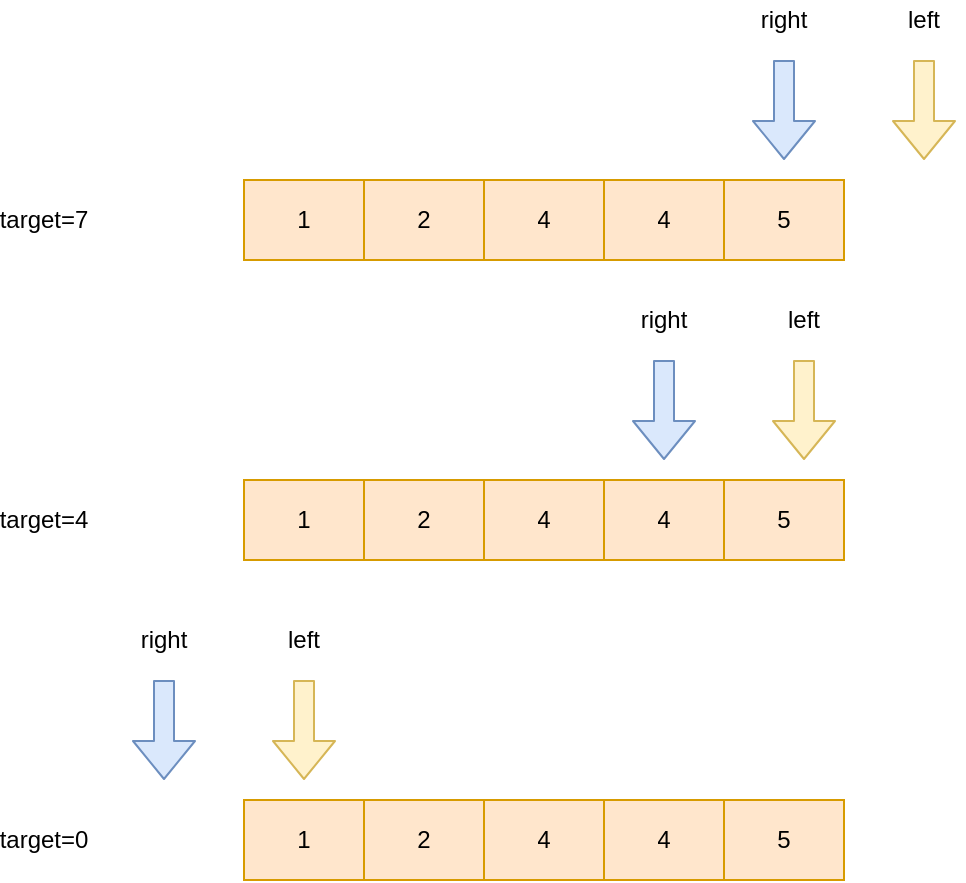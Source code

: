 <mxfile version="14.9.5" type="github">
  <diagram id="e4zInvaHFDdyZsQy2x06" name="Page-1">
    <mxGraphModel dx="946" dy="536" grid="1" gridSize="10" guides="1" tooltips="1" connect="1" arrows="1" fold="1" page="1" pageScale="1" pageWidth="827" pageHeight="1169" math="0" shadow="0">
      <root>
        <mxCell id="0" />
        <mxCell id="1" parent="0" />
        <mxCell id="KQ6-3aXwWqRGdxBWV3v9-1" value="" style="shape=table;html=1;whiteSpace=wrap;startSize=0;container=1;collapsible=0;childLayout=tableLayout;fillColor=#ffe6cc;strokeColor=#d79b00;" vertex="1" parent="1">
          <mxGeometry x="250" y="230" width="300" height="40" as="geometry" />
        </mxCell>
        <mxCell id="KQ6-3aXwWqRGdxBWV3v9-2" value="" style="shape=partialRectangle;html=1;whiteSpace=wrap;collapsible=0;dropTarget=0;pointerEvents=0;fillColor=none;top=0;left=0;bottom=0;right=0;points=[[0,0.5],[1,0.5]];portConstraint=eastwest;" vertex="1" parent="KQ6-3aXwWqRGdxBWV3v9-1">
          <mxGeometry width="300" height="40" as="geometry" />
        </mxCell>
        <mxCell id="KQ6-3aXwWqRGdxBWV3v9-3" value="1" style="shape=partialRectangle;html=1;whiteSpace=wrap;connectable=0;fillColor=none;top=0;left=0;bottom=0;right=0;overflow=hidden;" vertex="1" parent="KQ6-3aXwWqRGdxBWV3v9-2">
          <mxGeometry width="60" height="40" as="geometry" />
        </mxCell>
        <mxCell id="KQ6-3aXwWqRGdxBWV3v9-4" value="2" style="shape=partialRectangle;html=1;whiteSpace=wrap;connectable=0;fillColor=none;top=0;left=0;bottom=0;right=0;overflow=hidden;" vertex="1" parent="KQ6-3aXwWqRGdxBWV3v9-2">
          <mxGeometry x="60" width="60" height="40" as="geometry" />
        </mxCell>
        <mxCell id="KQ6-3aXwWqRGdxBWV3v9-5" value="4" style="shape=partialRectangle;html=1;whiteSpace=wrap;connectable=0;fillColor=none;top=0;left=0;bottom=0;right=0;overflow=hidden;" vertex="1" parent="KQ6-3aXwWqRGdxBWV3v9-2">
          <mxGeometry x="120" width="60" height="40" as="geometry" />
        </mxCell>
        <mxCell id="KQ6-3aXwWqRGdxBWV3v9-6" value="4" style="shape=partialRectangle;html=1;whiteSpace=wrap;connectable=0;fillColor=none;top=0;left=0;bottom=0;right=0;overflow=hidden;" vertex="1" parent="KQ6-3aXwWqRGdxBWV3v9-2">
          <mxGeometry x="180" width="60" height="40" as="geometry" />
        </mxCell>
        <mxCell id="KQ6-3aXwWqRGdxBWV3v9-7" value="5" style="shape=partialRectangle;html=1;whiteSpace=wrap;connectable=0;fillColor=none;top=0;left=0;bottom=0;right=0;overflow=hidden;" vertex="1" parent="KQ6-3aXwWqRGdxBWV3v9-2">
          <mxGeometry x="240" width="60" height="40" as="geometry" />
        </mxCell>
        <mxCell id="KQ6-3aXwWqRGdxBWV3v9-8" value="" style="shape=flexArrow;endArrow=classic;html=1;fillColor=#dae8fc;strokeColor=#6c8ebf;" edge="1" parent="1">
          <mxGeometry width="50" height="50" relative="1" as="geometry">
            <mxPoint x="520" y="170" as="sourcePoint" />
            <mxPoint x="520" y="220" as="targetPoint" />
          </mxGeometry>
        </mxCell>
        <mxCell id="KQ6-3aXwWqRGdxBWV3v9-9" value="" style="shape=flexArrow;endArrow=classic;html=1;fillColor=#fff2cc;strokeColor=#d6b656;" edge="1" parent="1">
          <mxGeometry width="50" height="50" relative="1" as="geometry">
            <mxPoint x="590" y="170" as="sourcePoint" />
            <mxPoint x="590" y="220" as="targetPoint" />
          </mxGeometry>
        </mxCell>
        <mxCell id="KQ6-3aXwWqRGdxBWV3v9-10" value="right" style="text;html=1;strokeColor=none;fillColor=none;align=center;verticalAlign=middle;whiteSpace=wrap;rounded=0;" vertex="1" parent="1">
          <mxGeometry x="500" y="140" width="40" height="20" as="geometry" />
        </mxCell>
        <mxCell id="KQ6-3aXwWqRGdxBWV3v9-11" value="left" style="text;html=1;strokeColor=none;fillColor=none;align=center;verticalAlign=middle;whiteSpace=wrap;rounded=0;" vertex="1" parent="1">
          <mxGeometry x="570" y="140" width="40" height="20" as="geometry" />
        </mxCell>
        <mxCell id="KQ6-3aXwWqRGdxBWV3v9-12" value="target=7" style="text;html=1;strokeColor=none;fillColor=none;align=center;verticalAlign=middle;whiteSpace=wrap;rounded=0;" vertex="1" parent="1">
          <mxGeometry x="130" y="240" width="40" height="20" as="geometry" />
        </mxCell>
        <mxCell id="KQ6-3aXwWqRGdxBWV3v9-13" value="" style="shape=table;html=1;whiteSpace=wrap;startSize=0;container=1;collapsible=0;childLayout=tableLayout;fillColor=#ffe6cc;strokeColor=#d79b00;" vertex="1" parent="1">
          <mxGeometry x="250" y="380" width="300" height="40" as="geometry" />
        </mxCell>
        <mxCell id="KQ6-3aXwWqRGdxBWV3v9-14" value="" style="shape=partialRectangle;html=1;whiteSpace=wrap;collapsible=0;dropTarget=0;pointerEvents=0;fillColor=none;top=0;left=0;bottom=0;right=0;points=[[0,0.5],[1,0.5]];portConstraint=eastwest;" vertex="1" parent="KQ6-3aXwWqRGdxBWV3v9-13">
          <mxGeometry width="300" height="40" as="geometry" />
        </mxCell>
        <mxCell id="KQ6-3aXwWqRGdxBWV3v9-15" value="1" style="shape=partialRectangle;html=1;whiteSpace=wrap;connectable=0;fillColor=none;top=0;left=0;bottom=0;right=0;overflow=hidden;" vertex="1" parent="KQ6-3aXwWqRGdxBWV3v9-14">
          <mxGeometry width="60" height="40" as="geometry" />
        </mxCell>
        <mxCell id="KQ6-3aXwWqRGdxBWV3v9-16" value="2" style="shape=partialRectangle;html=1;whiteSpace=wrap;connectable=0;fillColor=none;top=0;left=0;bottom=0;right=0;overflow=hidden;" vertex="1" parent="KQ6-3aXwWqRGdxBWV3v9-14">
          <mxGeometry x="60" width="60" height="40" as="geometry" />
        </mxCell>
        <mxCell id="KQ6-3aXwWqRGdxBWV3v9-17" value="4" style="shape=partialRectangle;html=1;whiteSpace=wrap;connectable=0;fillColor=none;top=0;left=0;bottom=0;right=0;overflow=hidden;" vertex="1" parent="KQ6-3aXwWqRGdxBWV3v9-14">
          <mxGeometry x="120" width="60" height="40" as="geometry" />
        </mxCell>
        <mxCell id="KQ6-3aXwWqRGdxBWV3v9-18" value="4" style="shape=partialRectangle;html=1;whiteSpace=wrap;connectable=0;fillColor=none;top=0;left=0;bottom=0;right=0;overflow=hidden;" vertex="1" parent="KQ6-3aXwWqRGdxBWV3v9-14">
          <mxGeometry x="180" width="60" height="40" as="geometry" />
        </mxCell>
        <mxCell id="KQ6-3aXwWqRGdxBWV3v9-19" value="5" style="shape=partialRectangle;html=1;whiteSpace=wrap;connectable=0;fillColor=none;top=0;left=0;bottom=0;right=0;overflow=hidden;" vertex="1" parent="KQ6-3aXwWqRGdxBWV3v9-14">
          <mxGeometry x="240" width="60" height="40" as="geometry" />
        </mxCell>
        <mxCell id="KQ6-3aXwWqRGdxBWV3v9-20" value="" style="shape=flexArrow;endArrow=classic;html=1;fillColor=#dae8fc;strokeColor=#6c8ebf;" edge="1" parent="1">
          <mxGeometry width="50" height="50" relative="1" as="geometry">
            <mxPoint x="460" y="320" as="sourcePoint" />
            <mxPoint x="460" y="370" as="targetPoint" />
          </mxGeometry>
        </mxCell>
        <mxCell id="KQ6-3aXwWqRGdxBWV3v9-21" value="" style="shape=flexArrow;endArrow=classic;html=1;fillColor=#fff2cc;strokeColor=#d6b656;" edge="1" parent="1">
          <mxGeometry width="50" height="50" relative="1" as="geometry">
            <mxPoint x="530" y="320" as="sourcePoint" />
            <mxPoint x="530" y="370" as="targetPoint" />
          </mxGeometry>
        </mxCell>
        <mxCell id="KQ6-3aXwWqRGdxBWV3v9-22" value="right" style="text;html=1;strokeColor=none;fillColor=none;align=center;verticalAlign=middle;whiteSpace=wrap;rounded=0;" vertex="1" parent="1">
          <mxGeometry x="440" y="290" width="40" height="20" as="geometry" />
        </mxCell>
        <mxCell id="KQ6-3aXwWqRGdxBWV3v9-23" value="left" style="text;html=1;strokeColor=none;fillColor=none;align=center;verticalAlign=middle;whiteSpace=wrap;rounded=0;" vertex="1" parent="1">
          <mxGeometry x="510" y="290" width="40" height="20" as="geometry" />
        </mxCell>
        <mxCell id="KQ6-3aXwWqRGdxBWV3v9-24" value="target=4" style="text;html=1;strokeColor=none;fillColor=none;align=center;verticalAlign=middle;whiteSpace=wrap;rounded=0;" vertex="1" parent="1">
          <mxGeometry x="130" y="390" width="40" height="20" as="geometry" />
        </mxCell>
        <mxCell id="KQ6-3aXwWqRGdxBWV3v9-25" value="" style="shape=table;html=1;whiteSpace=wrap;startSize=0;container=1;collapsible=0;childLayout=tableLayout;fillColor=#ffe6cc;strokeColor=#d79b00;" vertex="1" parent="1">
          <mxGeometry x="250" y="540" width="300" height="40" as="geometry" />
        </mxCell>
        <mxCell id="KQ6-3aXwWqRGdxBWV3v9-26" value="" style="shape=partialRectangle;html=1;whiteSpace=wrap;collapsible=0;dropTarget=0;pointerEvents=0;fillColor=none;top=0;left=0;bottom=0;right=0;points=[[0,0.5],[1,0.5]];portConstraint=eastwest;" vertex="1" parent="KQ6-3aXwWqRGdxBWV3v9-25">
          <mxGeometry width="300" height="40" as="geometry" />
        </mxCell>
        <mxCell id="KQ6-3aXwWqRGdxBWV3v9-27" value="1" style="shape=partialRectangle;html=1;whiteSpace=wrap;connectable=0;fillColor=none;top=0;left=0;bottom=0;right=0;overflow=hidden;" vertex="1" parent="KQ6-3aXwWqRGdxBWV3v9-26">
          <mxGeometry width="60" height="40" as="geometry" />
        </mxCell>
        <mxCell id="KQ6-3aXwWqRGdxBWV3v9-28" value="2" style="shape=partialRectangle;html=1;whiteSpace=wrap;connectable=0;fillColor=none;top=0;left=0;bottom=0;right=0;overflow=hidden;" vertex="1" parent="KQ6-3aXwWqRGdxBWV3v9-26">
          <mxGeometry x="60" width="60" height="40" as="geometry" />
        </mxCell>
        <mxCell id="KQ6-3aXwWqRGdxBWV3v9-29" value="4" style="shape=partialRectangle;html=1;whiteSpace=wrap;connectable=0;fillColor=none;top=0;left=0;bottom=0;right=0;overflow=hidden;" vertex="1" parent="KQ6-3aXwWqRGdxBWV3v9-26">
          <mxGeometry x="120" width="60" height="40" as="geometry" />
        </mxCell>
        <mxCell id="KQ6-3aXwWqRGdxBWV3v9-30" value="4" style="shape=partialRectangle;html=1;whiteSpace=wrap;connectable=0;fillColor=none;top=0;left=0;bottom=0;right=0;overflow=hidden;" vertex="1" parent="KQ6-3aXwWqRGdxBWV3v9-26">
          <mxGeometry x="180" width="60" height="40" as="geometry" />
        </mxCell>
        <mxCell id="KQ6-3aXwWqRGdxBWV3v9-31" value="5" style="shape=partialRectangle;html=1;whiteSpace=wrap;connectable=0;fillColor=none;top=0;left=0;bottom=0;right=0;overflow=hidden;" vertex="1" parent="KQ6-3aXwWqRGdxBWV3v9-26">
          <mxGeometry x="240" width="60" height="40" as="geometry" />
        </mxCell>
        <mxCell id="KQ6-3aXwWqRGdxBWV3v9-32" value="" style="shape=flexArrow;endArrow=classic;html=1;fillColor=#dae8fc;strokeColor=#6c8ebf;" edge="1" parent="1">
          <mxGeometry width="50" height="50" relative="1" as="geometry">
            <mxPoint x="210" y="480" as="sourcePoint" />
            <mxPoint x="210" y="530" as="targetPoint" />
          </mxGeometry>
        </mxCell>
        <mxCell id="KQ6-3aXwWqRGdxBWV3v9-33" value="" style="shape=flexArrow;endArrow=classic;html=1;fillColor=#fff2cc;strokeColor=#d6b656;" edge="1" parent="1">
          <mxGeometry width="50" height="50" relative="1" as="geometry">
            <mxPoint x="280" y="480" as="sourcePoint" />
            <mxPoint x="280" y="530" as="targetPoint" />
          </mxGeometry>
        </mxCell>
        <mxCell id="KQ6-3aXwWqRGdxBWV3v9-34" value="right" style="text;html=1;strokeColor=none;fillColor=none;align=center;verticalAlign=middle;whiteSpace=wrap;rounded=0;" vertex="1" parent="1">
          <mxGeometry x="190" y="450" width="40" height="20" as="geometry" />
        </mxCell>
        <mxCell id="KQ6-3aXwWqRGdxBWV3v9-35" value="left" style="text;html=1;strokeColor=none;fillColor=none;align=center;verticalAlign=middle;whiteSpace=wrap;rounded=0;" vertex="1" parent="1">
          <mxGeometry x="260" y="450" width="40" height="20" as="geometry" />
        </mxCell>
        <mxCell id="KQ6-3aXwWqRGdxBWV3v9-36" value="target=0" style="text;html=1;strokeColor=none;fillColor=none;align=center;verticalAlign=middle;whiteSpace=wrap;rounded=0;" vertex="1" parent="1">
          <mxGeometry x="130" y="550" width="40" height="20" as="geometry" />
        </mxCell>
        <mxCell id="KQ6-3aXwWqRGdxBWV3v9-37" style="edgeStyle=orthogonalEdgeStyle;rounded=0;orthogonalLoop=1;jettySize=auto;html=1;exitX=0.5;exitY=1;exitDx=0;exitDy=0;" edge="1" parent="1" source="KQ6-3aXwWqRGdxBWV3v9-36" target="KQ6-3aXwWqRGdxBWV3v9-36">
          <mxGeometry relative="1" as="geometry" />
        </mxCell>
      </root>
    </mxGraphModel>
  </diagram>
</mxfile>
